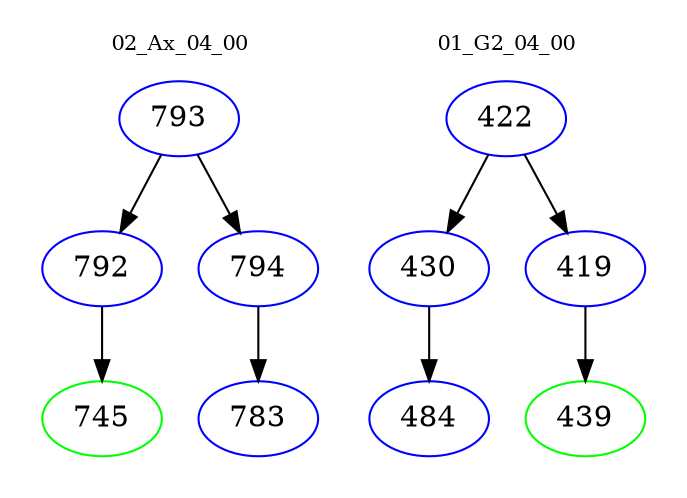 digraph{
subgraph cluster_0 {
color = white
label = "02_Ax_04_00";
fontsize=10;
T0_793 [label="793", color="blue"]
T0_793 -> T0_792 [color="black"]
T0_792 [label="792", color="blue"]
T0_792 -> T0_745 [color="black"]
T0_745 [label="745", color="green"]
T0_793 -> T0_794 [color="black"]
T0_794 [label="794", color="blue"]
T0_794 -> T0_783 [color="black"]
T0_783 [label="783", color="blue"]
}
subgraph cluster_1 {
color = white
label = "01_G2_04_00";
fontsize=10;
T1_422 [label="422", color="blue"]
T1_422 -> T1_430 [color="black"]
T1_430 [label="430", color="blue"]
T1_430 -> T1_484 [color="black"]
T1_484 [label="484", color="blue"]
T1_422 -> T1_419 [color="black"]
T1_419 [label="419", color="blue"]
T1_419 -> T1_439 [color="black"]
T1_439 [label="439", color="green"]
}
}
